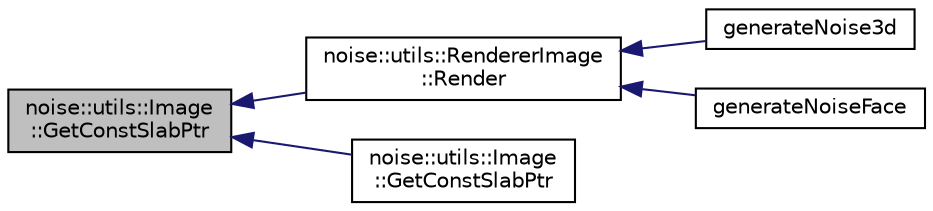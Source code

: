 digraph "noise::utils::Image::GetConstSlabPtr"
{
  edge [fontname="Helvetica",fontsize="10",labelfontname="Helvetica",labelfontsize="10"];
  node [fontname="Helvetica",fontsize="10",shape=record];
  rankdir="LR";
  Node1 [label="noise::utils::Image\l::GetConstSlabPtr",height=0.2,width=0.4,color="black", fillcolor="grey75", style="filled" fontcolor="black"];
  Node1 -> Node2 [dir="back",color="midnightblue",fontsize="10",style="solid",fontname="Helvetica"];
  Node2 [label="noise::utils::RendererImage\l::Render",height=0.2,width=0.4,color="black", fillcolor="white", style="filled",URL="$classnoise_1_1utils_1_1_renderer_image.html#a12013b5b684d98864e77b0ec87ad13d5"];
  Node2 -> Node3 [dir="back",color="midnightblue",fontsize="10",style="solid",fontname="Helvetica"];
  Node3 [label="generateNoise3d",height=0.2,width=0.4,color="black", fillcolor="white", style="filled",URL="$_demo_2_app_8cpp.html#a5a8a996bc7ffa9c2f718301519ea7b04"];
  Node2 -> Node4 [dir="back",color="midnightblue",fontsize="10",style="solid",fontname="Helvetica"];
  Node4 [label="generateNoiseFace",height=0.2,width=0.4,color="black", fillcolor="white", style="filled",URL="$_examples_2_planet_2_app_8cpp.html#a594efdf2752a2c333bee6b3be7f7f660"];
  Node1 -> Node5 [dir="back",color="midnightblue",fontsize="10",style="solid",fontname="Helvetica"];
  Node5 [label="noise::utils::Image\l::GetConstSlabPtr",height=0.2,width=0.4,color="black", fillcolor="white", style="filled",URL="$classnoise_1_1utils_1_1_image.html#a9e999f71f14c9a7ddf216b113b314160"];
}
